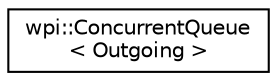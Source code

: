 digraph "Graphical Class Hierarchy"
{
  edge [fontname="Helvetica",fontsize="10",labelfontname="Helvetica",labelfontsize="10"];
  node [fontname="Helvetica",fontsize="10",shape=record];
  rankdir="LR";
  Node1 [label="wpi::ConcurrentQueue\l\< Outgoing \>",height=0.2,width=0.4,color="black", fillcolor="white", style="filled",URL="$classwpi_1_1ConcurrentQueue.html"];
}
